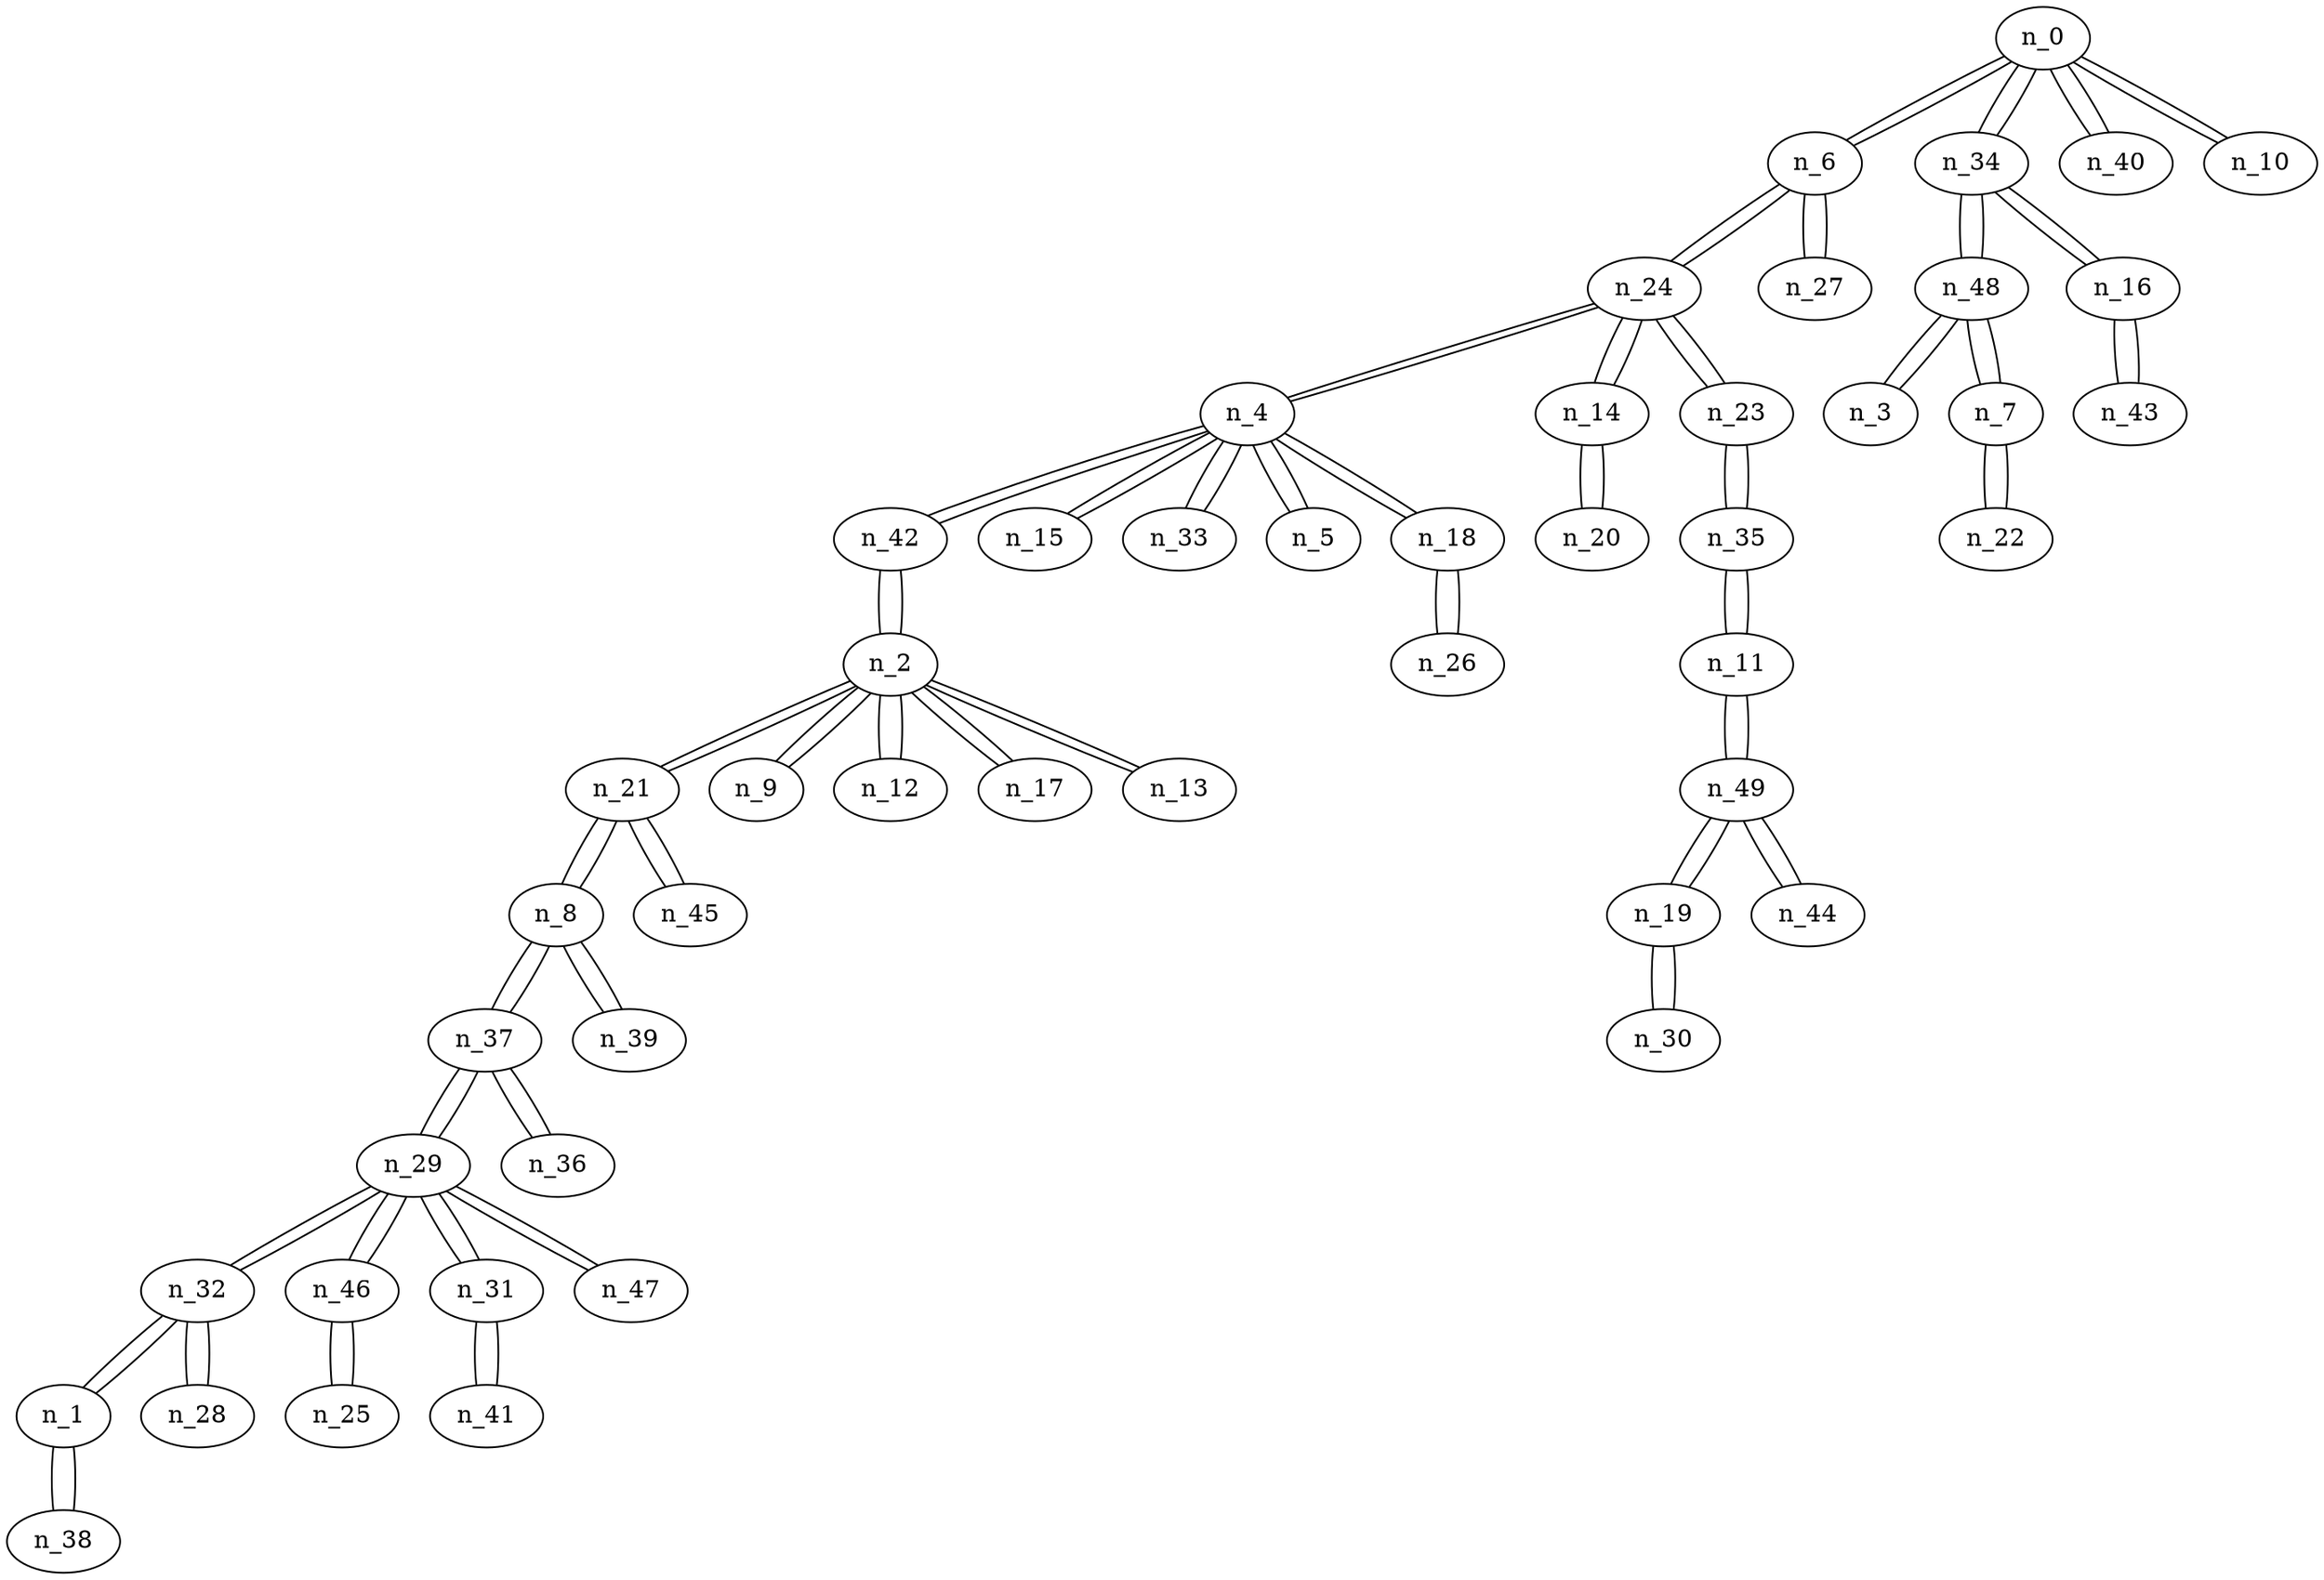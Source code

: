 graph g7 {
n_0--n_6
n_0--n_34
n_0--n_40
n_0--n_10
n_1--n_32
n_1--n_38
n_2--n_42
n_2--n_21
n_2--n_9
n_2--n_12
n_2--n_17
n_2--n_13
n_3--n_48
n_4--n_15
n_4--n_24
n_4--n_33
n_4--n_42
n_4--n_5
n_4--n_18
n_5--n_4
n_6--n_0
n_6--n_24
n_6--n_27
n_7--n_22
n_7--n_48
n_8--n_37
n_8--n_39
n_8--n_21
n_9--n_2
n_10--n_0
n_11--n_35
n_11--n_49
n_12--n_2
n_13--n_2
n_14--n_24
n_14--n_20
n_15--n_4
n_16--n_34
n_16--n_43
n_17--n_2
n_18--n_4
n_18--n_26
n_19--n_30
n_19--n_49
n_20--n_14
n_21--n_45
n_21--n_2
n_21--n_8
n_22--n_7
n_23--n_24
n_23--n_35
n_24--n_4
n_24--n_6
n_24--n_14
n_24--n_23
n_25--n_46
n_26--n_18
n_27--n_6
n_28--n_32
n_29--n_31
n_29--n_32
n_29--n_37
n_29--n_46
n_29--n_47
n_30--n_19
n_31--n_29
n_31--n_41
n_32--n_1
n_32--n_28
n_32--n_29
n_33--n_4
n_34--n_16
n_34--n_48
n_34--n_0
n_35--n_11
n_35--n_23
n_36--n_37
n_37--n_8
n_37--n_29
n_37--n_36
n_38--n_1
n_39--n_8
n_40--n_0
n_41--n_31
n_42--n_2
n_42--n_4
n_43--n_16
n_44--n_49
n_45--n_21
n_46--n_29
n_46--n_25
n_47--n_29
n_48--n_7
n_48--n_34
n_48--n_3
n_49--n_11
n_49--n_19
n_49--n_44
}